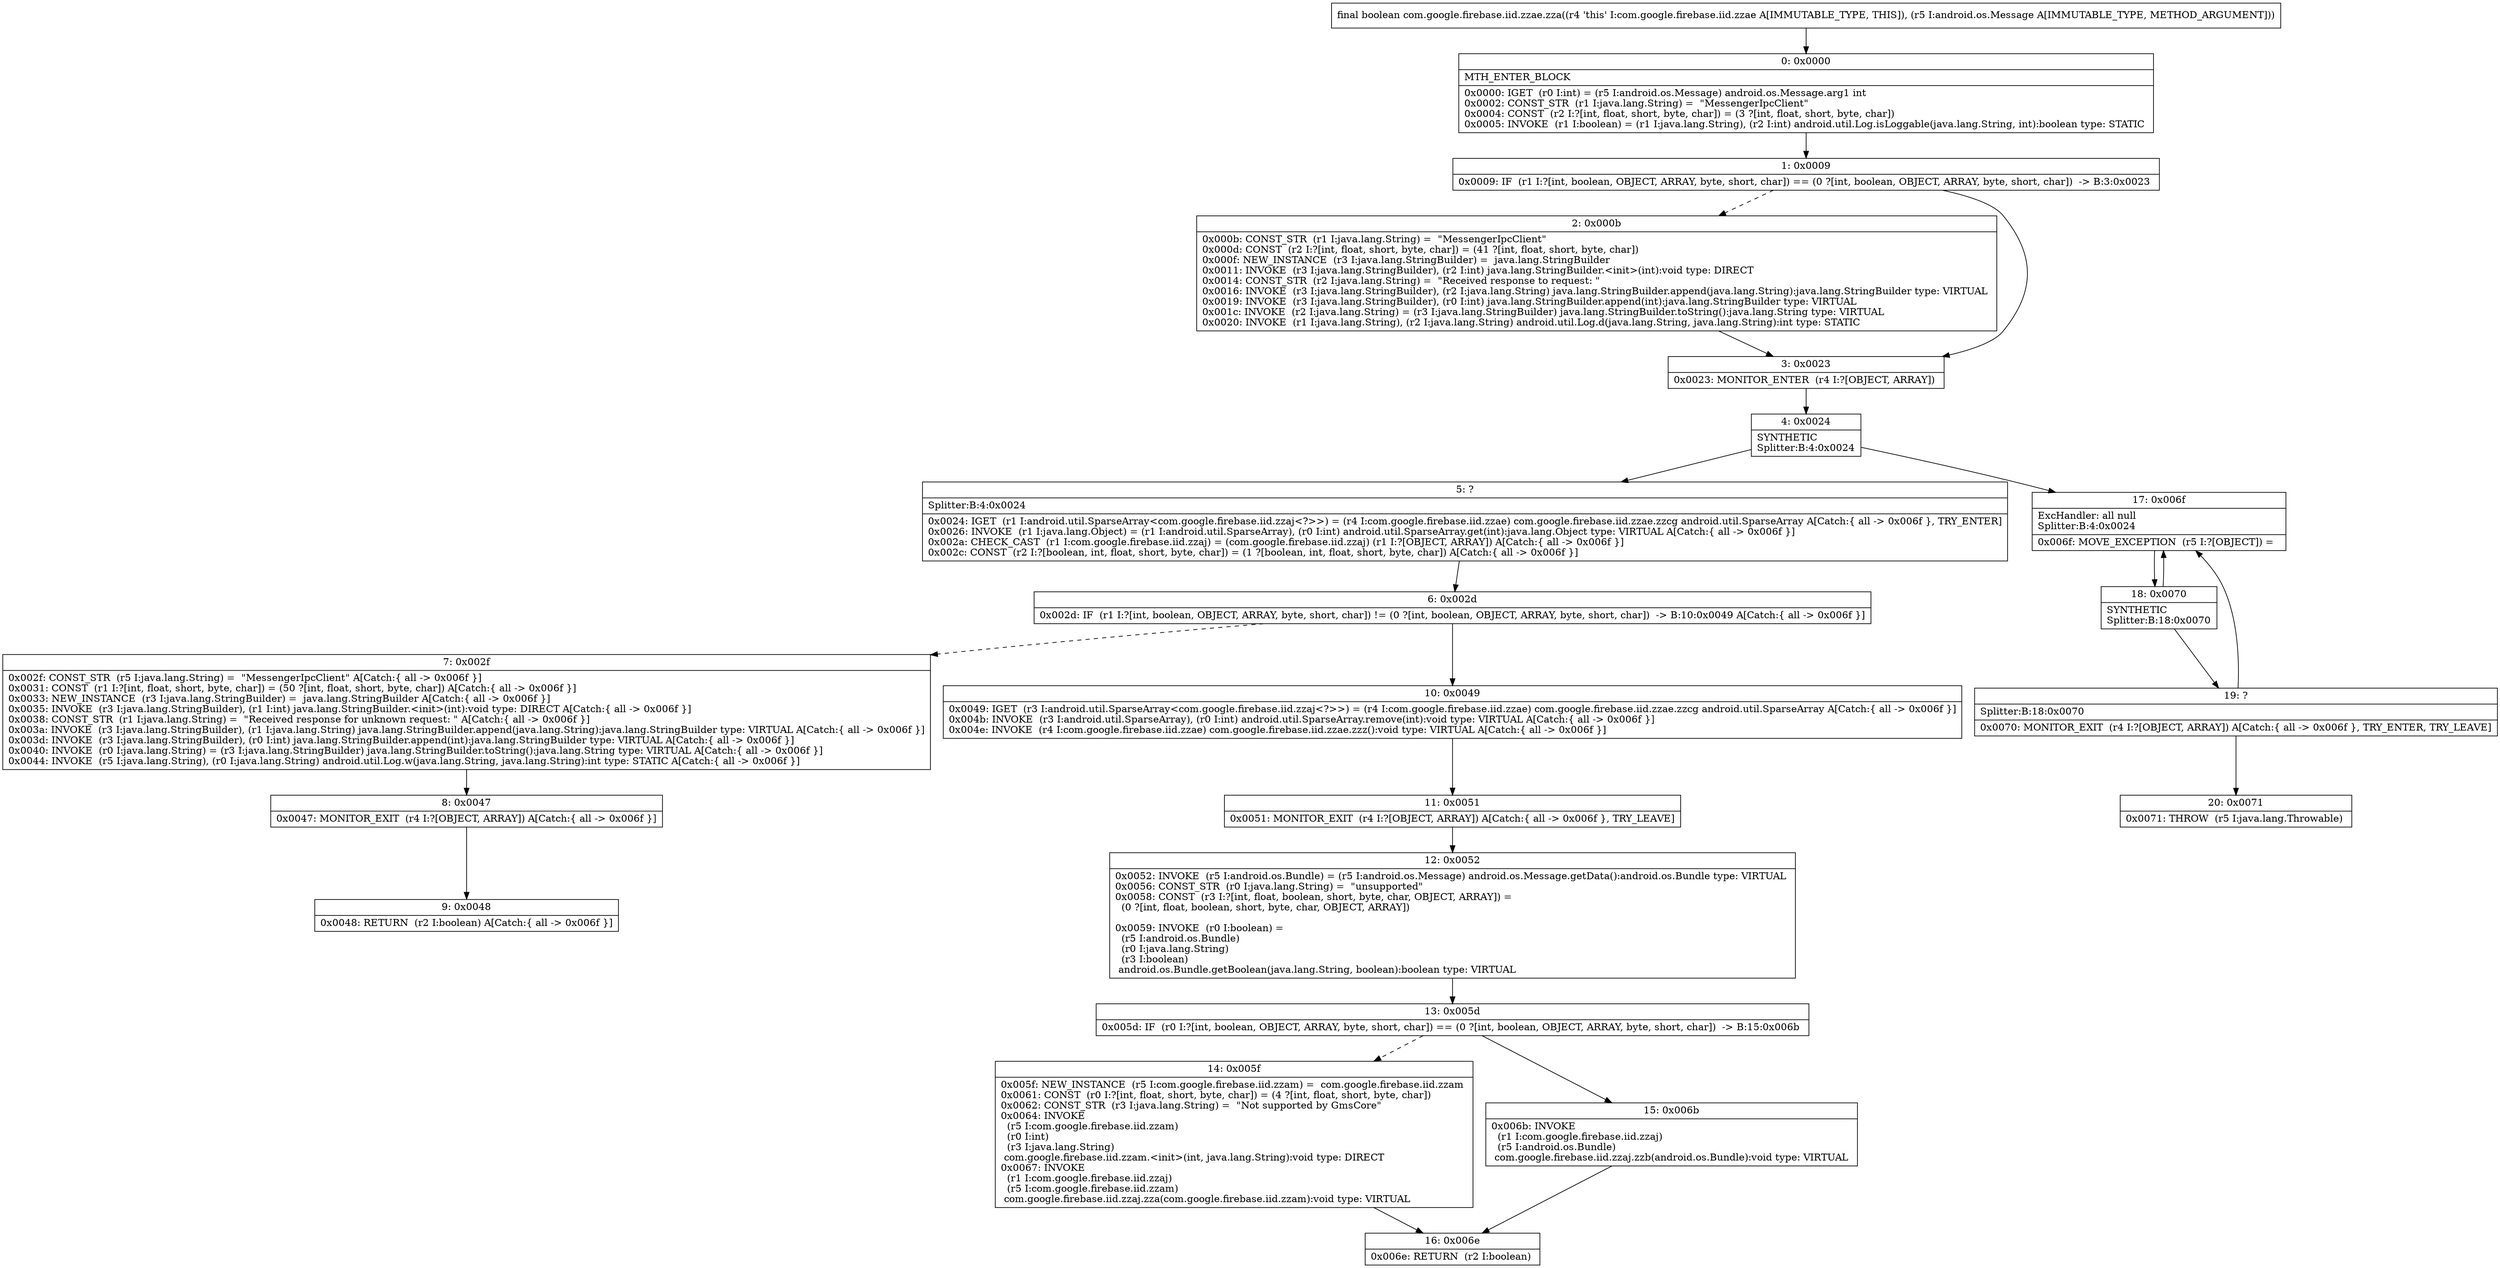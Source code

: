 digraph "CFG forcom.google.firebase.iid.zzae.zza(Landroid\/os\/Message;)Z" {
Node_0 [shape=record,label="{0\:\ 0x0000|MTH_ENTER_BLOCK\l|0x0000: IGET  (r0 I:int) = (r5 I:android.os.Message) android.os.Message.arg1 int \l0x0002: CONST_STR  (r1 I:java.lang.String) =  \"MessengerIpcClient\" \l0x0004: CONST  (r2 I:?[int, float, short, byte, char]) = (3 ?[int, float, short, byte, char]) \l0x0005: INVOKE  (r1 I:boolean) = (r1 I:java.lang.String), (r2 I:int) android.util.Log.isLoggable(java.lang.String, int):boolean type: STATIC \l}"];
Node_1 [shape=record,label="{1\:\ 0x0009|0x0009: IF  (r1 I:?[int, boolean, OBJECT, ARRAY, byte, short, char]) == (0 ?[int, boolean, OBJECT, ARRAY, byte, short, char])  \-\> B:3:0x0023 \l}"];
Node_2 [shape=record,label="{2\:\ 0x000b|0x000b: CONST_STR  (r1 I:java.lang.String) =  \"MessengerIpcClient\" \l0x000d: CONST  (r2 I:?[int, float, short, byte, char]) = (41 ?[int, float, short, byte, char]) \l0x000f: NEW_INSTANCE  (r3 I:java.lang.StringBuilder) =  java.lang.StringBuilder \l0x0011: INVOKE  (r3 I:java.lang.StringBuilder), (r2 I:int) java.lang.StringBuilder.\<init\>(int):void type: DIRECT \l0x0014: CONST_STR  (r2 I:java.lang.String) =  \"Received response to request: \" \l0x0016: INVOKE  (r3 I:java.lang.StringBuilder), (r2 I:java.lang.String) java.lang.StringBuilder.append(java.lang.String):java.lang.StringBuilder type: VIRTUAL \l0x0019: INVOKE  (r3 I:java.lang.StringBuilder), (r0 I:int) java.lang.StringBuilder.append(int):java.lang.StringBuilder type: VIRTUAL \l0x001c: INVOKE  (r2 I:java.lang.String) = (r3 I:java.lang.StringBuilder) java.lang.StringBuilder.toString():java.lang.String type: VIRTUAL \l0x0020: INVOKE  (r1 I:java.lang.String), (r2 I:java.lang.String) android.util.Log.d(java.lang.String, java.lang.String):int type: STATIC \l}"];
Node_3 [shape=record,label="{3\:\ 0x0023|0x0023: MONITOR_ENTER  (r4 I:?[OBJECT, ARRAY]) \l}"];
Node_4 [shape=record,label="{4\:\ 0x0024|SYNTHETIC\lSplitter:B:4:0x0024\l}"];
Node_5 [shape=record,label="{5\:\ ?|Splitter:B:4:0x0024\l|0x0024: IGET  (r1 I:android.util.SparseArray\<com.google.firebase.iid.zzaj\<?\>\>) = (r4 I:com.google.firebase.iid.zzae) com.google.firebase.iid.zzae.zzcg android.util.SparseArray A[Catch:\{ all \-\> 0x006f \}, TRY_ENTER]\l0x0026: INVOKE  (r1 I:java.lang.Object) = (r1 I:android.util.SparseArray), (r0 I:int) android.util.SparseArray.get(int):java.lang.Object type: VIRTUAL A[Catch:\{ all \-\> 0x006f \}]\l0x002a: CHECK_CAST  (r1 I:com.google.firebase.iid.zzaj) = (com.google.firebase.iid.zzaj) (r1 I:?[OBJECT, ARRAY]) A[Catch:\{ all \-\> 0x006f \}]\l0x002c: CONST  (r2 I:?[boolean, int, float, short, byte, char]) = (1 ?[boolean, int, float, short, byte, char]) A[Catch:\{ all \-\> 0x006f \}]\l}"];
Node_6 [shape=record,label="{6\:\ 0x002d|0x002d: IF  (r1 I:?[int, boolean, OBJECT, ARRAY, byte, short, char]) != (0 ?[int, boolean, OBJECT, ARRAY, byte, short, char])  \-\> B:10:0x0049 A[Catch:\{ all \-\> 0x006f \}]\l}"];
Node_7 [shape=record,label="{7\:\ 0x002f|0x002f: CONST_STR  (r5 I:java.lang.String) =  \"MessengerIpcClient\" A[Catch:\{ all \-\> 0x006f \}]\l0x0031: CONST  (r1 I:?[int, float, short, byte, char]) = (50 ?[int, float, short, byte, char]) A[Catch:\{ all \-\> 0x006f \}]\l0x0033: NEW_INSTANCE  (r3 I:java.lang.StringBuilder) =  java.lang.StringBuilder A[Catch:\{ all \-\> 0x006f \}]\l0x0035: INVOKE  (r3 I:java.lang.StringBuilder), (r1 I:int) java.lang.StringBuilder.\<init\>(int):void type: DIRECT A[Catch:\{ all \-\> 0x006f \}]\l0x0038: CONST_STR  (r1 I:java.lang.String) =  \"Received response for unknown request: \" A[Catch:\{ all \-\> 0x006f \}]\l0x003a: INVOKE  (r3 I:java.lang.StringBuilder), (r1 I:java.lang.String) java.lang.StringBuilder.append(java.lang.String):java.lang.StringBuilder type: VIRTUAL A[Catch:\{ all \-\> 0x006f \}]\l0x003d: INVOKE  (r3 I:java.lang.StringBuilder), (r0 I:int) java.lang.StringBuilder.append(int):java.lang.StringBuilder type: VIRTUAL A[Catch:\{ all \-\> 0x006f \}]\l0x0040: INVOKE  (r0 I:java.lang.String) = (r3 I:java.lang.StringBuilder) java.lang.StringBuilder.toString():java.lang.String type: VIRTUAL A[Catch:\{ all \-\> 0x006f \}]\l0x0044: INVOKE  (r5 I:java.lang.String), (r0 I:java.lang.String) android.util.Log.w(java.lang.String, java.lang.String):int type: STATIC A[Catch:\{ all \-\> 0x006f \}]\l}"];
Node_8 [shape=record,label="{8\:\ 0x0047|0x0047: MONITOR_EXIT  (r4 I:?[OBJECT, ARRAY]) A[Catch:\{ all \-\> 0x006f \}]\l}"];
Node_9 [shape=record,label="{9\:\ 0x0048|0x0048: RETURN  (r2 I:boolean) A[Catch:\{ all \-\> 0x006f \}]\l}"];
Node_10 [shape=record,label="{10\:\ 0x0049|0x0049: IGET  (r3 I:android.util.SparseArray\<com.google.firebase.iid.zzaj\<?\>\>) = (r4 I:com.google.firebase.iid.zzae) com.google.firebase.iid.zzae.zzcg android.util.SparseArray A[Catch:\{ all \-\> 0x006f \}]\l0x004b: INVOKE  (r3 I:android.util.SparseArray), (r0 I:int) android.util.SparseArray.remove(int):void type: VIRTUAL A[Catch:\{ all \-\> 0x006f \}]\l0x004e: INVOKE  (r4 I:com.google.firebase.iid.zzae) com.google.firebase.iid.zzae.zzz():void type: VIRTUAL A[Catch:\{ all \-\> 0x006f \}]\l}"];
Node_11 [shape=record,label="{11\:\ 0x0051|0x0051: MONITOR_EXIT  (r4 I:?[OBJECT, ARRAY]) A[Catch:\{ all \-\> 0x006f \}, TRY_LEAVE]\l}"];
Node_12 [shape=record,label="{12\:\ 0x0052|0x0052: INVOKE  (r5 I:android.os.Bundle) = (r5 I:android.os.Message) android.os.Message.getData():android.os.Bundle type: VIRTUAL \l0x0056: CONST_STR  (r0 I:java.lang.String) =  \"unsupported\" \l0x0058: CONST  (r3 I:?[int, float, boolean, short, byte, char, OBJECT, ARRAY]) = \l  (0 ?[int, float, boolean, short, byte, char, OBJECT, ARRAY])\l \l0x0059: INVOKE  (r0 I:boolean) = \l  (r5 I:android.os.Bundle)\l  (r0 I:java.lang.String)\l  (r3 I:boolean)\l android.os.Bundle.getBoolean(java.lang.String, boolean):boolean type: VIRTUAL \l}"];
Node_13 [shape=record,label="{13\:\ 0x005d|0x005d: IF  (r0 I:?[int, boolean, OBJECT, ARRAY, byte, short, char]) == (0 ?[int, boolean, OBJECT, ARRAY, byte, short, char])  \-\> B:15:0x006b \l}"];
Node_14 [shape=record,label="{14\:\ 0x005f|0x005f: NEW_INSTANCE  (r5 I:com.google.firebase.iid.zzam) =  com.google.firebase.iid.zzam \l0x0061: CONST  (r0 I:?[int, float, short, byte, char]) = (4 ?[int, float, short, byte, char]) \l0x0062: CONST_STR  (r3 I:java.lang.String) =  \"Not supported by GmsCore\" \l0x0064: INVOKE  \l  (r5 I:com.google.firebase.iid.zzam)\l  (r0 I:int)\l  (r3 I:java.lang.String)\l com.google.firebase.iid.zzam.\<init\>(int, java.lang.String):void type: DIRECT \l0x0067: INVOKE  \l  (r1 I:com.google.firebase.iid.zzaj)\l  (r5 I:com.google.firebase.iid.zzam)\l com.google.firebase.iid.zzaj.zza(com.google.firebase.iid.zzam):void type: VIRTUAL \l}"];
Node_15 [shape=record,label="{15\:\ 0x006b|0x006b: INVOKE  \l  (r1 I:com.google.firebase.iid.zzaj)\l  (r5 I:android.os.Bundle)\l com.google.firebase.iid.zzaj.zzb(android.os.Bundle):void type: VIRTUAL \l}"];
Node_16 [shape=record,label="{16\:\ 0x006e|0x006e: RETURN  (r2 I:boolean) \l}"];
Node_17 [shape=record,label="{17\:\ 0x006f|ExcHandler: all null\lSplitter:B:4:0x0024\l|0x006f: MOVE_EXCEPTION  (r5 I:?[OBJECT]) =  \l}"];
Node_18 [shape=record,label="{18\:\ 0x0070|SYNTHETIC\lSplitter:B:18:0x0070\l}"];
Node_19 [shape=record,label="{19\:\ ?|Splitter:B:18:0x0070\l|0x0070: MONITOR_EXIT  (r4 I:?[OBJECT, ARRAY]) A[Catch:\{ all \-\> 0x006f \}, TRY_ENTER, TRY_LEAVE]\l}"];
Node_20 [shape=record,label="{20\:\ 0x0071|0x0071: THROW  (r5 I:java.lang.Throwable) \l}"];
MethodNode[shape=record,label="{final boolean com.google.firebase.iid.zzae.zza((r4 'this' I:com.google.firebase.iid.zzae A[IMMUTABLE_TYPE, THIS]), (r5 I:android.os.Message A[IMMUTABLE_TYPE, METHOD_ARGUMENT])) }"];
MethodNode -> Node_0;
Node_0 -> Node_1;
Node_1 -> Node_2[style=dashed];
Node_1 -> Node_3;
Node_2 -> Node_3;
Node_3 -> Node_4;
Node_4 -> Node_5;
Node_4 -> Node_17;
Node_5 -> Node_6;
Node_6 -> Node_7[style=dashed];
Node_6 -> Node_10;
Node_7 -> Node_8;
Node_8 -> Node_9;
Node_10 -> Node_11;
Node_11 -> Node_12;
Node_12 -> Node_13;
Node_13 -> Node_14[style=dashed];
Node_13 -> Node_15;
Node_14 -> Node_16;
Node_15 -> Node_16;
Node_17 -> Node_18;
Node_18 -> Node_19;
Node_18 -> Node_17;
Node_19 -> Node_20;
Node_19 -> Node_17;
}

